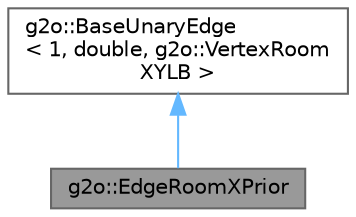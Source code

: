 digraph "g2o::EdgeRoomXPrior"
{
 // LATEX_PDF_SIZE
  bgcolor="transparent";
  edge [fontname=Helvetica,fontsize=10,labelfontname=Helvetica,labelfontsize=10];
  node [fontname=Helvetica,fontsize=10,shape=box,height=0.2,width=0.4];
  Node1 [label="g2o::EdgeRoomXPrior",height=0.2,width=0.4,color="gray40", fillcolor="grey60", style="filled", fontcolor="black",tooltip=" "];
  Node2 -> Node1 [dir="back",color="steelblue1",style="solid"];
  Node2 [label="g2o::BaseUnaryEdge\l\< 1, double, g2o::VertexRoom\lXYLB \>",height=0.2,width=0.4,color="gray40", fillcolor="white", style="filled",tooltip=" "];
}
